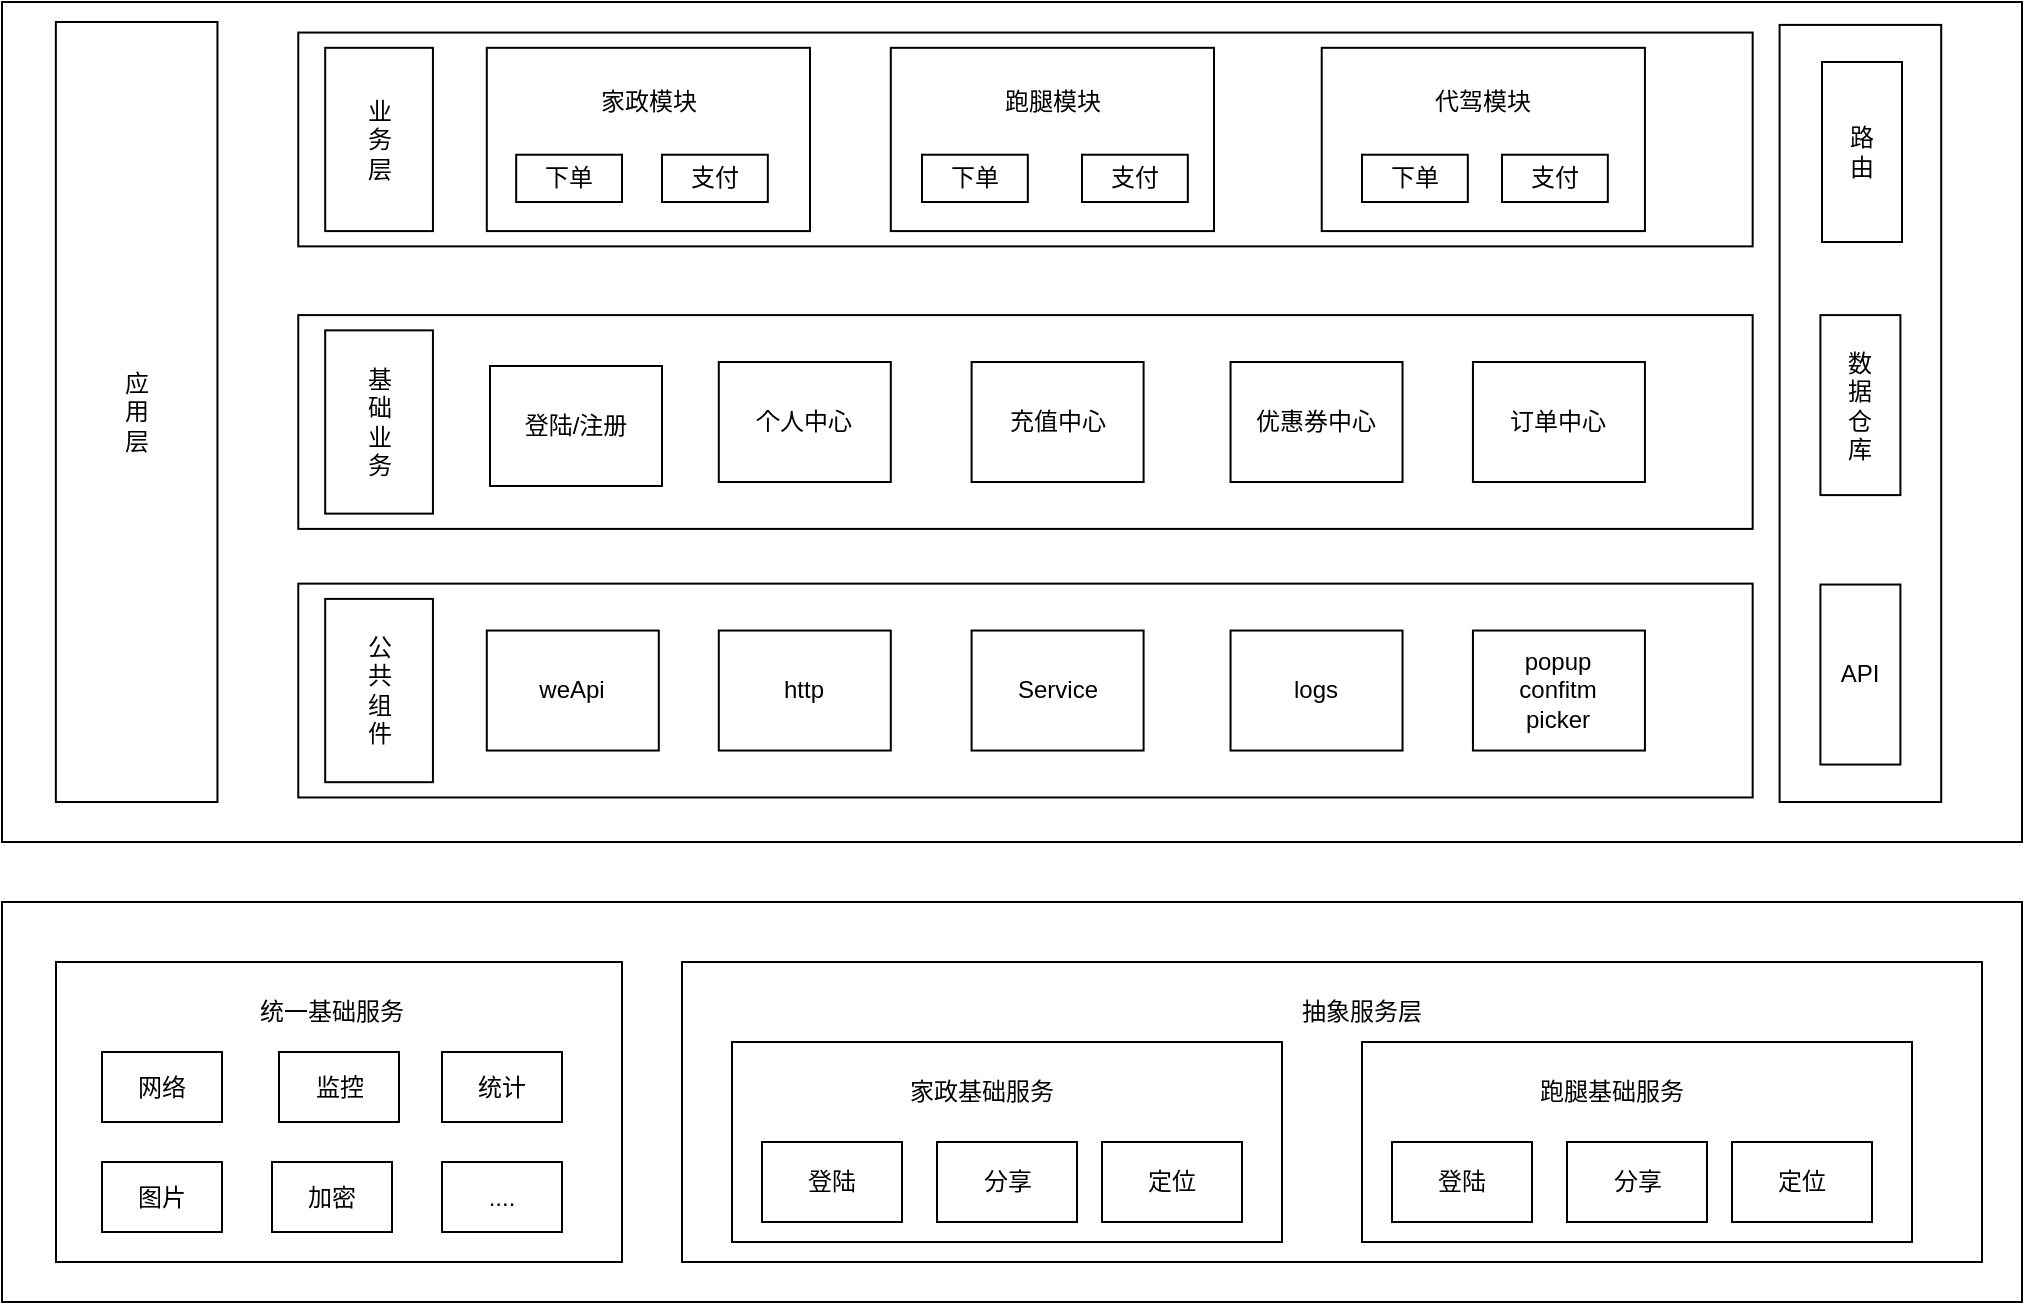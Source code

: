 <mxfile version="17.4.1" type="github">
  <diagram id="Kc7AdRDBdmoPSjNJQkoI" name="第 1 页">
    <mxGraphModel dx="1072" dy="659" grid="1" gridSize="10" guides="1" tooltips="1" connect="1" arrows="1" fold="1" page="1" pageScale="1" pageWidth="827" pageHeight="1169" math="0" shadow="0">
      <root>
        <mxCell id="0" />
        <mxCell id="1" parent="0" />
        <mxCell id="siinGA7xhUFeSOZEEmu5-21" value="" style="group" vertex="1" connectable="0" parent="1">
          <mxGeometry x="40" y="20" width="1020" height="420" as="geometry" />
        </mxCell>
        <mxCell id="siinGA7xhUFeSOZEEmu5-2" value="" style="rounded=0;whiteSpace=wrap;html=1;" vertex="1" parent="siinGA7xhUFeSOZEEmu5-21">
          <mxGeometry width="1010" height="420" as="geometry" />
        </mxCell>
        <mxCell id="siinGA7xhUFeSOZEEmu5-3" value="应&lt;br&gt;用&lt;br&gt;层" style="rounded=0;whiteSpace=wrap;html=1;" vertex="1" parent="siinGA7xhUFeSOZEEmu5-21">
          <mxGeometry x="26.93" y="10" width="80.8" height="390" as="geometry" />
        </mxCell>
        <mxCell id="siinGA7xhUFeSOZEEmu5-4" value="" style="rounded=0;whiteSpace=wrap;html=1;" vertex="1" parent="siinGA7xhUFeSOZEEmu5-21">
          <mxGeometry x="888.8" y="11.45" width="80.8" height="388.55" as="geometry" />
        </mxCell>
        <mxCell id="siinGA7xhUFeSOZEEmu5-7" value="" style="rounded=0;whiteSpace=wrap;html=1;" vertex="1" parent="siinGA7xhUFeSOZEEmu5-21">
          <mxGeometry x="148.133" y="15.273" width="727.2" height="106.909" as="geometry" />
        </mxCell>
        <mxCell id="siinGA7xhUFeSOZEEmu5-8" value="" style="rounded=0;whiteSpace=wrap;html=1;" vertex="1" parent="siinGA7xhUFeSOZEEmu5-21">
          <mxGeometry x="148.133" y="156.545" width="727.2" height="106.909" as="geometry" />
        </mxCell>
        <mxCell id="siinGA7xhUFeSOZEEmu5-9" value="" style="rounded=0;whiteSpace=wrap;html=1;" vertex="1" parent="siinGA7xhUFeSOZEEmu5-21">
          <mxGeometry x="148.133" y="290.818" width="727.2" height="106.909" as="geometry" />
        </mxCell>
        <mxCell id="siinGA7xhUFeSOZEEmu5-10" value="业&lt;br&gt;务&lt;br&gt;层" style="rounded=0;whiteSpace=wrap;html=1;" vertex="1" parent="siinGA7xhUFeSOZEEmu5-21">
          <mxGeometry x="161.6" y="22.909" width="53.867" height="91.636" as="geometry" />
        </mxCell>
        <mxCell id="siinGA7xhUFeSOZEEmu5-11" value="基&lt;br&gt;础&lt;br&gt;业&lt;br&gt;务" style="rounded=0;whiteSpace=wrap;html=1;" vertex="1" parent="siinGA7xhUFeSOZEEmu5-21">
          <mxGeometry x="161.6" y="164.182" width="53.867" height="91.636" as="geometry" />
        </mxCell>
        <mxCell id="siinGA7xhUFeSOZEEmu5-12" value="公&lt;br&gt;共&lt;br&gt;组&lt;br&gt;件" style="rounded=0;whiteSpace=wrap;html=1;" vertex="1" parent="siinGA7xhUFeSOZEEmu5-21">
          <mxGeometry x="161.6" y="298.455" width="53.867" height="91.636" as="geometry" />
        </mxCell>
        <mxCell id="siinGA7xhUFeSOZEEmu5-14" value="" style="rounded=0;whiteSpace=wrap;html=1;" vertex="1" parent="siinGA7xhUFeSOZEEmu5-21">
          <mxGeometry x="242.4" y="22.909" width="161.6" height="91.636" as="geometry" />
        </mxCell>
        <mxCell id="siinGA7xhUFeSOZEEmu5-15" value="" style="rounded=0;whiteSpace=wrap;html=1;" vertex="1" parent="siinGA7xhUFeSOZEEmu5-21">
          <mxGeometry x="444.4" y="22.909" width="161.6" height="91.636" as="geometry" />
        </mxCell>
        <mxCell id="siinGA7xhUFeSOZEEmu5-16" value="" style="rounded=0;whiteSpace=wrap;html=1;" vertex="1" parent="siinGA7xhUFeSOZEEmu5-21">
          <mxGeometry x="659.867" y="22.909" width="161.6" height="91.636" as="geometry" />
        </mxCell>
        <mxCell id="siinGA7xhUFeSOZEEmu5-17" value="家政模块" style="text;html=1;strokeColor=none;fillColor=none;align=center;verticalAlign=middle;whiteSpace=wrap;rounded=0;" vertex="1" parent="siinGA7xhUFeSOZEEmu5-21">
          <mxGeometry x="282.8" y="38.182" width="80.8" height="22.909" as="geometry" />
        </mxCell>
        <mxCell id="siinGA7xhUFeSOZEEmu5-18" value="跑腿模块" style="text;html=1;strokeColor=none;fillColor=none;align=center;verticalAlign=middle;whiteSpace=wrap;rounded=0;" vertex="1" parent="siinGA7xhUFeSOZEEmu5-21">
          <mxGeometry x="484.8" y="38.182" width="80.8" height="22.909" as="geometry" />
        </mxCell>
        <mxCell id="siinGA7xhUFeSOZEEmu5-19" value="代驾模块" style="text;html=1;strokeColor=none;fillColor=none;align=center;verticalAlign=middle;whiteSpace=wrap;rounded=0;" vertex="1" parent="siinGA7xhUFeSOZEEmu5-21">
          <mxGeometry x="700.267" y="38.182" width="80.8" height="22.909" as="geometry" />
        </mxCell>
        <mxCell id="siinGA7xhUFeSOZEEmu5-20" value="下单" style="rounded=0;whiteSpace=wrap;html=1;" vertex="1" parent="siinGA7xhUFeSOZEEmu5-21">
          <mxGeometry x="257.09" y="76.36" width="52.91" height="23.64" as="geometry" />
        </mxCell>
        <mxCell id="siinGA7xhUFeSOZEEmu5-43" value="支付" style="rounded=0;whiteSpace=wrap;html=1;" vertex="1" parent="siinGA7xhUFeSOZEEmu5-21">
          <mxGeometry x="330" y="76.36" width="52.91" height="23.64" as="geometry" />
        </mxCell>
        <mxCell id="siinGA7xhUFeSOZEEmu5-44" value="下单" style="rounded=0;whiteSpace=wrap;html=1;" vertex="1" parent="siinGA7xhUFeSOZEEmu5-21">
          <mxGeometry x="460" y="76.36" width="52.91" height="23.64" as="geometry" />
        </mxCell>
        <mxCell id="siinGA7xhUFeSOZEEmu5-45" value="支付" style="rounded=0;whiteSpace=wrap;html=1;" vertex="1" parent="siinGA7xhUFeSOZEEmu5-21">
          <mxGeometry x="540" y="76.36" width="52.91" height="23.64" as="geometry" />
        </mxCell>
        <mxCell id="siinGA7xhUFeSOZEEmu5-46" value="下单" style="rounded=0;whiteSpace=wrap;html=1;" vertex="1" parent="siinGA7xhUFeSOZEEmu5-21">
          <mxGeometry x="680" y="76.36" width="52.91" height="23.64" as="geometry" />
        </mxCell>
        <mxCell id="siinGA7xhUFeSOZEEmu5-47" value="支付" style="rounded=0;whiteSpace=wrap;html=1;" vertex="1" parent="siinGA7xhUFeSOZEEmu5-21">
          <mxGeometry x="750" y="76.36" width="52.91" height="23.64" as="geometry" />
        </mxCell>
        <mxCell id="siinGA7xhUFeSOZEEmu5-48" value="登陆/注册" style="rounded=0;whiteSpace=wrap;html=1;" vertex="1" parent="siinGA7xhUFeSOZEEmu5-21">
          <mxGeometry x="244" y="182" width="86" height="60" as="geometry" />
        </mxCell>
        <mxCell id="siinGA7xhUFeSOZEEmu5-57" value="充值中心" style="rounded=0;whiteSpace=wrap;html=1;" vertex="1" parent="siinGA7xhUFeSOZEEmu5-21">
          <mxGeometry x="484.8" y="180" width="86" height="60" as="geometry" />
        </mxCell>
        <mxCell id="siinGA7xhUFeSOZEEmu5-56" value="订单中心" style="rounded=0;whiteSpace=wrap;html=1;" vertex="1" parent="siinGA7xhUFeSOZEEmu5-21">
          <mxGeometry x="735.47" y="180" width="86" height="60" as="geometry" />
        </mxCell>
        <mxCell id="siinGA7xhUFeSOZEEmu5-55" value="个人中心" style="rounded=0;whiteSpace=wrap;html=1;" vertex="1" parent="siinGA7xhUFeSOZEEmu5-21">
          <mxGeometry x="358.4" y="180" width="86" height="60" as="geometry" />
        </mxCell>
        <mxCell id="siinGA7xhUFeSOZEEmu5-54" value="优惠券中心" style="rounded=0;whiteSpace=wrap;html=1;" vertex="1" parent="siinGA7xhUFeSOZEEmu5-21">
          <mxGeometry x="614.27" y="180" width="86" height="60" as="geometry" />
        </mxCell>
        <mxCell id="siinGA7xhUFeSOZEEmu5-60" value="weApi" style="rounded=0;whiteSpace=wrap;html=1;" vertex="1" parent="siinGA7xhUFeSOZEEmu5-21">
          <mxGeometry x="242.4" y="314.27" width="86" height="60" as="geometry" />
        </mxCell>
        <mxCell id="siinGA7xhUFeSOZEEmu5-61" value="http" style="rounded=0;whiteSpace=wrap;html=1;" vertex="1" parent="siinGA7xhUFeSOZEEmu5-21">
          <mxGeometry x="358.4" y="314.27" width="86" height="60" as="geometry" />
        </mxCell>
        <mxCell id="siinGA7xhUFeSOZEEmu5-62" value="Service" style="rounded=0;whiteSpace=wrap;html=1;" vertex="1" parent="siinGA7xhUFeSOZEEmu5-21">
          <mxGeometry x="484.8" y="314.27" width="86" height="60" as="geometry" />
        </mxCell>
        <mxCell id="siinGA7xhUFeSOZEEmu5-63" value="logs" style="rounded=0;whiteSpace=wrap;html=1;" vertex="1" parent="siinGA7xhUFeSOZEEmu5-21">
          <mxGeometry x="614.27" y="314.27" width="86" height="60" as="geometry" />
        </mxCell>
        <mxCell id="siinGA7xhUFeSOZEEmu5-64" value="popup&lt;br&gt;confitm&lt;br&gt;picker" style="rounded=0;whiteSpace=wrap;html=1;" vertex="1" parent="siinGA7xhUFeSOZEEmu5-21">
          <mxGeometry x="735.47" y="314.27" width="86" height="60" as="geometry" />
        </mxCell>
        <mxCell id="siinGA7xhUFeSOZEEmu5-65" value="路&lt;br&gt;由" style="rounded=0;whiteSpace=wrap;html=1;" vertex="1" parent="siinGA7xhUFeSOZEEmu5-21">
          <mxGeometry x="910" y="30" width="40" height="90" as="geometry" />
        </mxCell>
        <mxCell id="siinGA7xhUFeSOZEEmu5-66" value="数&lt;br&gt;据&lt;br&gt;仓&lt;br&gt;库" style="rounded=0;whiteSpace=wrap;html=1;" vertex="1" parent="siinGA7xhUFeSOZEEmu5-21">
          <mxGeometry x="909.2" y="156.55" width="40" height="90" as="geometry" />
        </mxCell>
        <mxCell id="siinGA7xhUFeSOZEEmu5-101" value="API" style="rounded=0;whiteSpace=wrap;html=1;" vertex="1" parent="siinGA7xhUFeSOZEEmu5-21">
          <mxGeometry x="909.2" y="291.27" width="40" height="90" as="geometry" />
        </mxCell>
        <mxCell id="siinGA7xhUFeSOZEEmu5-102" value="" style="rounded=0;whiteSpace=wrap;html=1;" vertex="1" parent="1">
          <mxGeometry x="40" y="470" width="1010" height="200" as="geometry" />
        </mxCell>
        <mxCell id="siinGA7xhUFeSOZEEmu5-104" value="" style="rounded=0;whiteSpace=wrap;html=1;" vertex="1" parent="1">
          <mxGeometry x="67" y="500" width="283" height="150" as="geometry" />
        </mxCell>
        <mxCell id="siinGA7xhUFeSOZEEmu5-106" value="" style="rounded=0;whiteSpace=wrap;html=1;" vertex="1" parent="1">
          <mxGeometry x="380" y="500" width="650" height="150" as="geometry" />
        </mxCell>
        <mxCell id="siinGA7xhUFeSOZEEmu5-107" value="统一基础服务" style="text;html=1;strokeColor=none;fillColor=none;align=center;verticalAlign=middle;whiteSpace=wrap;rounded=0;" vertex="1" parent="1">
          <mxGeometry x="150" y="510" width="110" height="30" as="geometry" />
        </mxCell>
        <mxCell id="siinGA7xhUFeSOZEEmu5-108" value="抽象服务层" style="text;html=1;strokeColor=none;fillColor=none;align=center;verticalAlign=middle;whiteSpace=wrap;rounded=0;" vertex="1" parent="1">
          <mxGeometry x="660" y="510" width="120" height="30" as="geometry" />
        </mxCell>
        <mxCell id="siinGA7xhUFeSOZEEmu5-109" value="网络" style="rounded=0;whiteSpace=wrap;html=1;" vertex="1" parent="1">
          <mxGeometry x="90" y="545" width="60" height="35" as="geometry" />
        </mxCell>
        <mxCell id="siinGA7xhUFeSOZEEmu5-113" value="监控" style="rounded=0;whiteSpace=wrap;html=1;" vertex="1" parent="1">
          <mxGeometry x="178.5" y="545" width="60" height="35" as="geometry" />
        </mxCell>
        <mxCell id="siinGA7xhUFeSOZEEmu5-114" value="图片" style="rounded=0;whiteSpace=wrap;html=1;" vertex="1" parent="1">
          <mxGeometry x="90" y="600" width="60" height="35" as="geometry" />
        </mxCell>
        <mxCell id="siinGA7xhUFeSOZEEmu5-116" value="统计" style="rounded=0;whiteSpace=wrap;html=1;" vertex="1" parent="1">
          <mxGeometry x="260" y="545" width="60" height="35" as="geometry" />
        </mxCell>
        <mxCell id="siinGA7xhUFeSOZEEmu5-117" value="加密" style="rounded=0;whiteSpace=wrap;html=1;" vertex="1" parent="1">
          <mxGeometry x="175" y="600" width="60" height="35" as="geometry" />
        </mxCell>
        <mxCell id="siinGA7xhUFeSOZEEmu5-118" value="...." style="rounded=0;whiteSpace=wrap;html=1;" vertex="1" parent="1">
          <mxGeometry x="260" y="600" width="60" height="35" as="geometry" />
        </mxCell>
        <mxCell id="siinGA7xhUFeSOZEEmu5-119" value="" style="rounded=0;whiteSpace=wrap;html=1;" vertex="1" parent="1">
          <mxGeometry x="405" y="540" width="275" height="100" as="geometry" />
        </mxCell>
        <mxCell id="siinGA7xhUFeSOZEEmu5-122" value="家政基础服务" style="text;html=1;strokeColor=none;fillColor=none;align=center;verticalAlign=middle;whiteSpace=wrap;rounded=0;" vertex="1" parent="1">
          <mxGeometry x="480" y="550" width="100" height="30" as="geometry" />
        </mxCell>
        <mxCell id="siinGA7xhUFeSOZEEmu5-123" value="登陆" style="rounded=0;whiteSpace=wrap;html=1;" vertex="1" parent="1">
          <mxGeometry x="420" y="590" width="70" height="40" as="geometry" />
        </mxCell>
        <mxCell id="siinGA7xhUFeSOZEEmu5-126" value="分享" style="rounded=0;whiteSpace=wrap;html=1;" vertex="1" parent="1">
          <mxGeometry x="507.5" y="590" width="70" height="40" as="geometry" />
        </mxCell>
        <mxCell id="siinGA7xhUFeSOZEEmu5-127" value="定位" style="rounded=0;whiteSpace=wrap;html=1;" vertex="1" parent="1">
          <mxGeometry x="590" y="590" width="70" height="40" as="geometry" />
        </mxCell>
        <mxCell id="siinGA7xhUFeSOZEEmu5-128" value="" style="rounded=0;whiteSpace=wrap;html=1;" vertex="1" parent="1">
          <mxGeometry x="720" y="540" width="275" height="100" as="geometry" />
        </mxCell>
        <mxCell id="siinGA7xhUFeSOZEEmu5-129" value="跑腿基础服务" style="text;html=1;strokeColor=none;fillColor=none;align=center;verticalAlign=middle;whiteSpace=wrap;rounded=0;" vertex="1" parent="1">
          <mxGeometry x="795" y="550" width="100" height="30" as="geometry" />
        </mxCell>
        <mxCell id="siinGA7xhUFeSOZEEmu5-130" value="登陆" style="rounded=0;whiteSpace=wrap;html=1;" vertex="1" parent="1">
          <mxGeometry x="735" y="590" width="70" height="40" as="geometry" />
        </mxCell>
        <mxCell id="siinGA7xhUFeSOZEEmu5-131" value="分享" style="rounded=0;whiteSpace=wrap;html=1;" vertex="1" parent="1">
          <mxGeometry x="822.5" y="590" width="70" height="40" as="geometry" />
        </mxCell>
        <mxCell id="siinGA7xhUFeSOZEEmu5-132" value="定位" style="rounded=0;whiteSpace=wrap;html=1;" vertex="1" parent="1">
          <mxGeometry x="905" y="590" width="70" height="40" as="geometry" />
        </mxCell>
      </root>
    </mxGraphModel>
  </diagram>
</mxfile>
